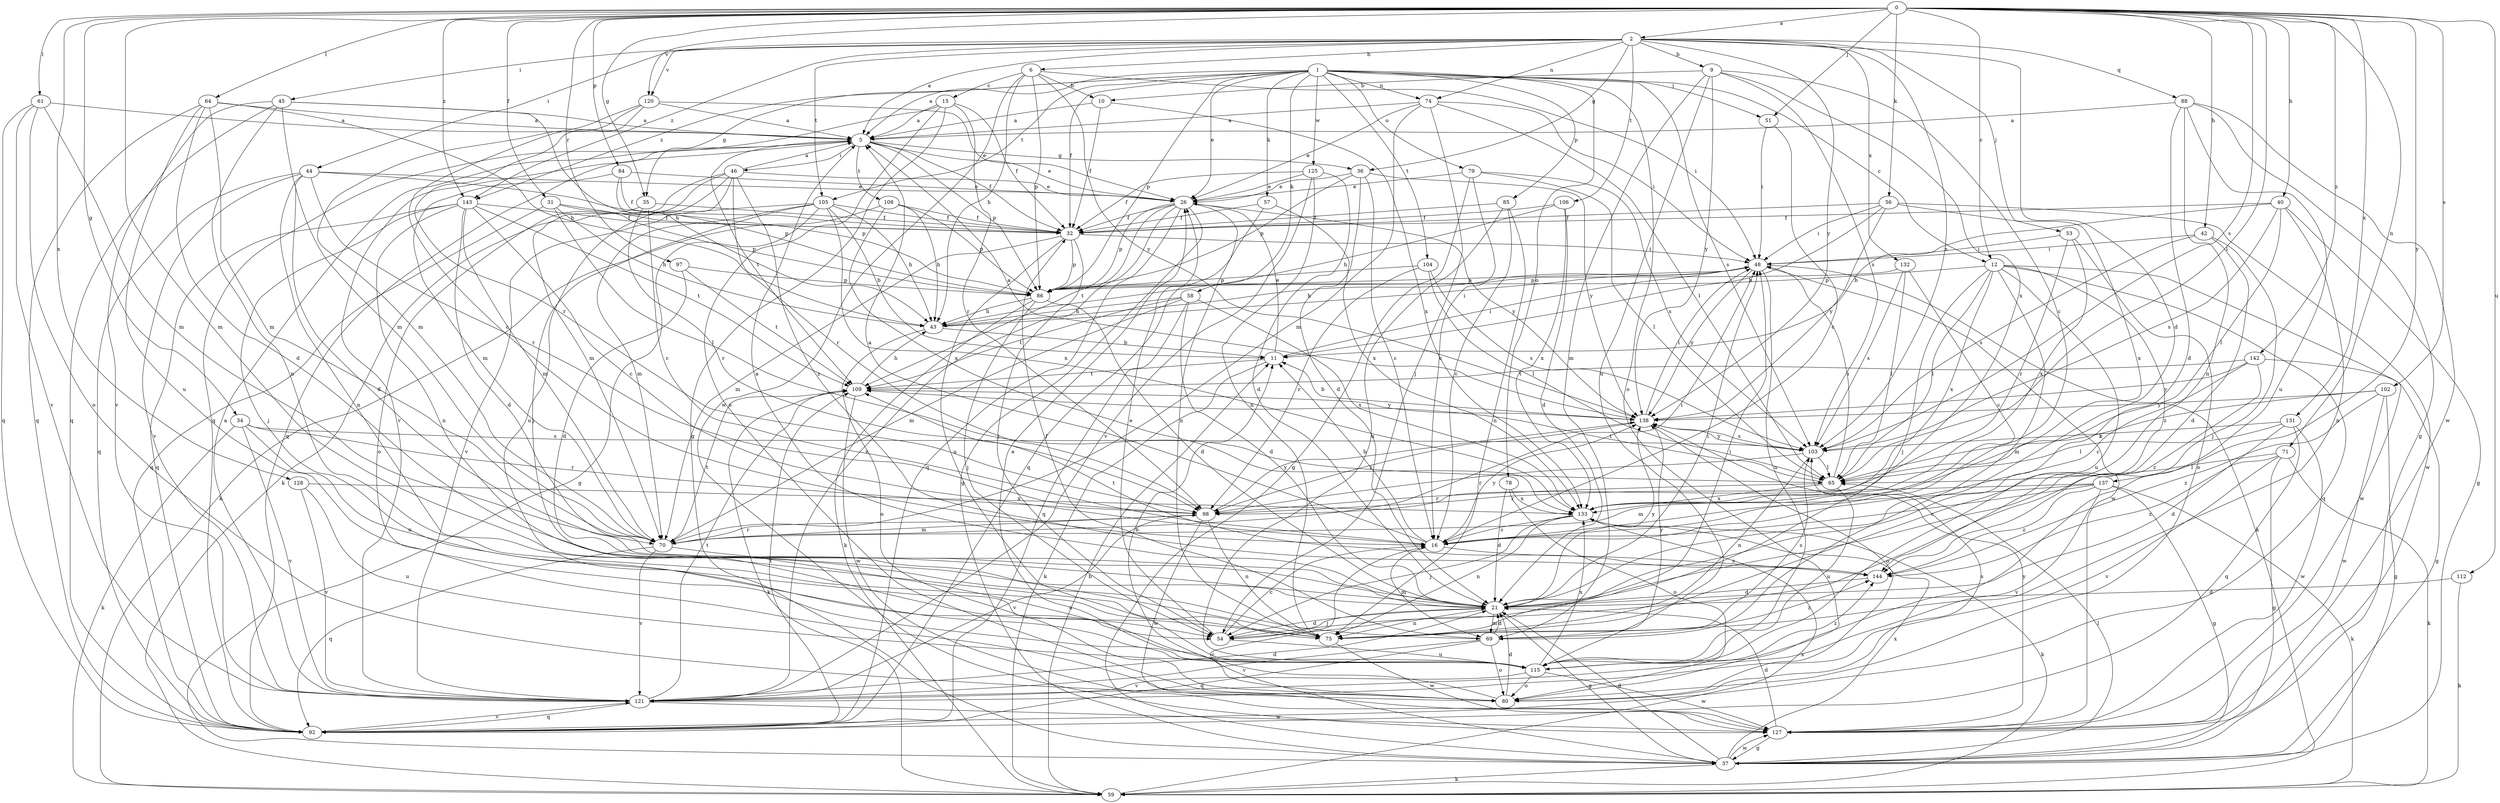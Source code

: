 strict digraph  {
0;
1;
2;
5;
6;
9;
10;
11;
12;
15;
16;
21;
26;
31;
32;
34;
35;
36;
37;
40;
42;
43;
44;
45;
46;
48;
51;
53;
54;
56;
57;
58;
59;
61;
64;
65;
69;
70;
71;
74;
75;
78;
79;
80;
84;
85;
86;
88;
92;
97;
98;
102;
103;
104;
105;
106;
108;
109;
112;
115;
120;
121;
125;
127;
128;
131;
132;
133;
137;
138;
142;
143;
144;
0 -> 2  [label=a];
0 -> 12  [label=c];
0 -> 31  [label=f];
0 -> 34  [label=g];
0 -> 35  [label=g];
0 -> 40  [label=h];
0 -> 42  [label=h];
0 -> 51  [label=j];
0 -> 56  [label=k];
0 -> 61  [label=l];
0 -> 64  [label=l];
0 -> 65  [label=l];
0 -> 69  [label=m];
0 -> 71  [label=n];
0 -> 84  [label=p];
0 -> 97  [label=r];
0 -> 102  [label=s];
0 -> 103  [label=s];
0 -> 112  [label=u];
0 -> 120  [label=v];
0 -> 128  [label=x];
0 -> 131  [label=x];
0 -> 137  [label=y];
0 -> 142  [label=z];
0 -> 143  [label=z];
1 -> 5  [label=a];
1 -> 12  [label=c];
1 -> 26  [label=e];
1 -> 32  [label=f];
1 -> 35  [label=g];
1 -> 51  [label=j];
1 -> 57  [label=k];
1 -> 58  [label=k];
1 -> 74  [label=n];
1 -> 78  [label=o];
1 -> 79  [label=o];
1 -> 80  [label=o];
1 -> 85  [label=p];
1 -> 86  [label=p];
1 -> 103  [label=s];
1 -> 104  [label=t];
1 -> 105  [label=t];
1 -> 125  [label=w];
1 -> 143  [label=z];
2 -> 5  [label=a];
2 -> 6  [label=b];
2 -> 9  [label=b];
2 -> 21  [label=d];
2 -> 36  [label=g];
2 -> 44  [label=i];
2 -> 45  [label=i];
2 -> 53  [label=j];
2 -> 74  [label=n];
2 -> 88  [label=q];
2 -> 103  [label=s];
2 -> 105  [label=t];
2 -> 106  [label=t];
2 -> 120  [label=v];
2 -> 132  [label=x];
2 -> 138  [label=y];
2 -> 143  [label=z];
5 -> 26  [label=e];
5 -> 32  [label=f];
5 -> 36  [label=g];
5 -> 46  [label=i];
5 -> 86  [label=p];
5 -> 92  [label=q];
5 -> 108  [label=t];
5 -> 109  [label=t];
5 -> 121  [label=v];
6 -> 10  [label=b];
6 -> 15  [label=c];
6 -> 43  [label=h];
6 -> 48  [label=i];
6 -> 86  [label=p];
6 -> 127  [label=w];
6 -> 138  [label=y];
9 -> 10  [label=b];
9 -> 16  [label=c];
9 -> 69  [label=m];
9 -> 103  [label=s];
9 -> 115  [label=u];
9 -> 133  [label=x];
9 -> 138  [label=y];
10 -> 5  [label=a];
10 -> 32  [label=f];
10 -> 133  [label=x];
11 -> 26  [label=e];
11 -> 48  [label=i];
11 -> 59  [label=k];
11 -> 109  [label=t];
12 -> 54  [label=j];
12 -> 65  [label=l];
12 -> 69  [label=m];
12 -> 86  [label=p];
12 -> 92  [label=q];
12 -> 115  [label=u];
12 -> 127  [label=w];
12 -> 133  [label=x];
12 -> 144  [label=z];
15 -> 5  [label=a];
15 -> 32  [label=f];
15 -> 37  [label=g];
15 -> 80  [label=o];
15 -> 92  [label=q];
15 -> 98  [label=r];
16 -> 5  [label=a];
16 -> 11  [label=b];
16 -> 69  [label=m];
16 -> 138  [label=y];
16 -> 144  [label=z];
21 -> 5  [label=a];
21 -> 37  [label=g];
21 -> 48  [label=i];
21 -> 54  [label=j];
21 -> 69  [label=m];
21 -> 75  [label=n];
21 -> 138  [label=y];
26 -> 32  [label=f];
26 -> 37  [label=g];
26 -> 75  [label=n];
26 -> 86  [label=p];
26 -> 92  [label=q];
26 -> 109  [label=t];
26 -> 121  [label=v];
26 -> 138  [label=y];
31 -> 32  [label=f];
31 -> 43  [label=h];
31 -> 65  [label=l];
31 -> 86  [label=p];
31 -> 92  [label=q];
32 -> 48  [label=i];
32 -> 54  [label=j];
32 -> 70  [label=m];
32 -> 86  [label=p];
32 -> 115  [label=u];
34 -> 59  [label=k];
34 -> 75  [label=n];
34 -> 98  [label=r];
34 -> 103  [label=s];
34 -> 121  [label=v];
35 -> 32  [label=f];
35 -> 80  [label=o];
35 -> 98  [label=r];
36 -> 16  [label=c];
36 -> 21  [label=d];
36 -> 26  [label=e];
36 -> 86  [label=p];
36 -> 138  [label=y];
37 -> 16  [label=c];
37 -> 21  [label=d];
37 -> 59  [label=k];
37 -> 65  [label=l];
37 -> 127  [label=w];
37 -> 133  [label=x];
40 -> 11  [label=b];
40 -> 32  [label=f];
40 -> 37  [label=g];
40 -> 65  [label=l];
40 -> 75  [label=n];
40 -> 103  [label=s];
42 -> 21  [label=d];
42 -> 48  [label=i];
42 -> 54  [label=j];
42 -> 103  [label=s];
43 -> 11  [label=b];
43 -> 48  [label=i];
43 -> 80  [label=o];
44 -> 21  [label=d];
44 -> 26  [label=e];
44 -> 75  [label=n];
44 -> 86  [label=p];
44 -> 92  [label=q];
44 -> 98  [label=r];
44 -> 121  [label=v];
45 -> 5  [label=a];
45 -> 43  [label=h];
45 -> 70  [label=m];
45 -> 75  [label=n];
45 -> 92  [label=q];
45 -> 121  [label=v];
46 -> 5  [label=a];
46 -> 16  [label=c];
46 -> 26  [label=e];
46 -> 59  [label=k];
46 -> 70  [label=m];
46 -> 98  [label=r];
46 -> 115  [label=u];
46 -> 144  [label=z];
48 -> 43  [label=h];
48 -> 59  [label=k];
48 -> 86  [label=p];
48 -> 115  [label=u];
48 -> 127  [label=w];
48 -> 138  [label=y];
51 -> 16  [label=c];
51 -> 48  [label=i];
53 -> 48  [label=i];
53 -> 80  [label=o];
53 -> 98  [label=r];
53 -> 133  [label=x];
54 -> 16  [label=c];
54 -> 21  [label=d];
54 -> 26  [label=e];
54 -> 115  [label=u];
56 -> 11  [label=b];
56 -> 32  [label=f];
56 -> 48  [label=i];
56 -> 127  [label=w];
56 -> 133  [label=x];
56 -> 138  [label=y];
57 -> 32  [label=f];
57 -> 92  [label=q];
57 -> 133  [label=x];
58 -> 21  [label=d];
58 -> 43  [label=h];
58 -> 70  [label=m];
58 -> 92  [label=q];
58 -> 109  [label=t];
58 -> 133  [label=x];
59 -> 11  [label=b];
59 -> 133  [label=x];
61 -> 5  [label=a];
61 -> 70  [label=m];
61 -> 80  [label=o];
61 -> 92  [label=q];
61 -> 121  [label=v];
64 -> 5  [label=a];
64 -> 21  [label=d];
64 -> 43  [label=h];
64 -> 70  [label=m];
64 -> 92  [label=q];
64 -> 115  [label=u];
65 -> 48  [label=i];
65 -> 98  [label=r];
65 -> 109  [label=t];
65 -> 115  [label=u];
65 -> 133  [label=x];
69 -> 21  [label=d];
69 -> 32  [label=f];
69 -> 80  [label=o];
69 -> 92  [label=q];
69 -> 103  [label=s];
69 -> 121  [label=v];
69 -> 138  [label=y];
70 -> 48  [label=i];
70 -> 92  [label=q];
70 -> 98  [label=r];
70 -> 109  [label=t];
70 -> 115  [label=u];
70 -> 121  [label=v];
71 -> 37  [label=g];
71 -> 59  [label=k];
71 -> 65  [label=l];
71 -> 121  [label=v];
71 -> 144  [label=z];
74 -> 5  [label=a];
74 -> 26  [label=e];
74 -> 48  [label=i];
74 -> 54  [label=j];
74 -> 65  [label=l];
74 -> 70  [label=m];
75 -> 48  [label=i];
75 -> 127  [label=w];
75 -> 144  [label=z];
78 -> 21  [label=d];
78 -> 80  [label=o];
78 -> 133  [label=x];
79 -> 16  [label=c];
79 -> 26  [label=e];
79 -> 37  [label=g];
79 -> 65  [label=l];
79 -> 103  [label=s];
80 -> 11  [label=b];
80 -> 21  [label=d];
80 -> 26  [label=e];
80 -> 103  [label=s];
84 -> 26  [label=e];
84 -> 32  [label=f];
84 -> 70  [label=m];
84 -> 86  [label=p];
85 -> 16  [label=c];
85 -> 32  [label=f];
85 -> 75  [label=n];
85 -> 115  [label=u];
86 -> 21  [label=d];
86 -> 43  [label=h];
86 -> 54  [label=j];
86 -> 59  [label=k];
88 -> 5  [label=a];
88 -> 21  [label=d];
88 -> 37  [label=g];
88 -> 75  [label=n];
88 -> 115  [label=u];
88 -> 127  [label=w];
92 -> 109  [label=t];
92 -> 121  [label=v];
97 -> 21  [label=d];
97 -> 86  [label=p];
97 -> 109  [label=t];
98 -> 70  [label=m];
98 -> 75  [label=n];
98 -> 121  [label=v];
98 -> 127  [label=w];
98 -> 138  [label=y];
102 -> 37  [label=g];
102 -> 65  [label=l];
102 -> 127  [label=w];
102 -> 138  [label=y];
102 -> 144  [label=z];
103 -> 65  [label=l];
103 -> 75  [label=n];
103 -> 98  [label=r];
103 -> 138  [label=y];
104 -> 65  [label=l];
104 -> 86  [label=p];
104 -> 98  [label=r];
104 -> 103  [label=s];
105 -> 11  [label=b];
105 -> 32  [label=f];
105 -> 37  [label=g];
105 -> 43  [label=h];
105 -> 54  [label=j];
105 -> 70  [label=m];
105 -> 121  [label=v];
105 -> 133  [label=x];
106 -> 21  [label=d];
106 -> 32  [label=f];
106 -> 43  [label=h];
106 -> 133  [label=x];
108 -> 32  [label=f];
108 -> 43  [label=h];
108 -> 59  [label=k];
108 -> 86  [label=p];
108 -> 133  [label=x];
109 -> 43  [label=h];
109 -> 59  [label=k];
109 -> 127  [label=w];
109 -> 138  [label=y];
112 -> 21  [label=d];
112 -> 59  [label=k];
115 -> 80  [label=o];
115 -> 121  [label=v];
115 -> 127  [label=w];
115 -> 133  [label=x];
115 -> 144  [label=z];
120 -> 5  [label=a];
120 -> 16  [label=c];
120 -> 26  [label=e];
120 -> 70  [label=m];
120 -> 98  [label=r];
121 -> 5  [label=a];
121 -> 21  [label=d];
121 -> 92  [label=q];
121 -> 109  [label=t];
121 -> 127  [label=w];
125 -> 21  [label=d];
125 -> 26  [label=e];
125 -> 32  [label=f];
125 -> 75  [label=n];
125 -> 121  [label=v];
127 -> 21  [label=d];
127 -> 37  [label=g];
127 -> 138  [label=y];
128 -> 115  [label=u];
128 -> 121  [label=v];
128 -> 133  [label=x];
131 -> 21  [label=d];
131 -> 65  [label=l];
131 -> 92  [label=q];
131 -> 103  [label=s];
131 -> 127  [label=w];
132 -> 16  [label=c];
132 -> 65  [label=l];
132 -> 86  [label=p];
132 -> 103  [label=s];
133 -> 16  [label=c];
133 -> 54  [label=j];
133 -> 59  [label=k];
133 -> 75  [label=n];
137 -> 16  [label=c];
137 -> 37  [label=g];
137 -> 59  [label=k];
137 -> 70  [label=m];
137 -> 98  [label=r];
137 -> 121  [label=v];
137 -> 144  [label=z];
138 -> 5  [label=a];
138 -> 11  [label=b];
138 -> 48  [label=i];
138 -> 80  [label=o];
138 -> 98  [label=r];
138 -> 103  [label=s];
142 -> 16  [label=c];
142 -> 37  [label=g];
142 -> 109  [label=t];
142 -> 138  [label=y];
142 -> 144  [label=z];
143 -> 16  [label=c];
143 -> 21  [label=d];
143 -> 32  [label=f];
143 -> 54  [label=j];
143 -> 70  [label=m];
143 -> 75  [label=n];
143 -> 92  [label=q];
143 -> 109  [label=t];
144 -> 21  [label=d];
144 -> 109  [label=t];
}
